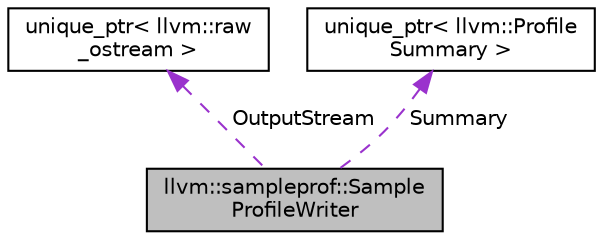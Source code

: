digraph "llvm::sampleprof::SampleProfileWriter"
{
 // LATEX_PDF_SIZE
  bgcolor="transparent";
  edge [fontname="Helvetica",fontsize="10",labelfontname="Helvetica",labelfontsize="10"];
  node [fontname="Helvetica",fontsize="10",shape="box"];
  Node1 [label="llvm::sampleprof::Sample\lProfileWriter",height=0.2,width=0.4,color="black", fillcolor="grey75", style="filled", fontcolor="black",tooltip="Sample-based profile writer. Base class."];
  Node2 -> Node1 [dir="back",color="darkorchid3",fontsize="10",style="dashed",label=" OutputStream" ,fontname="Helvetica"];
  Node2 [label="unique_ptr\< llvm::raw\l_ostream \>",height=0.2,width=0.4,color="black",tooltip=" "];
  Node3 -> Node1 [dir="back",color="darkorchid3",fontsize="10",style="dashed",label=" Summary" ,fontname="Helvetica"];
  Node3 [label="unique_ptr\< llvm::Profile\lSummary \>",height=0.2,width=0.4,color="black",tooltip=" "];
}
